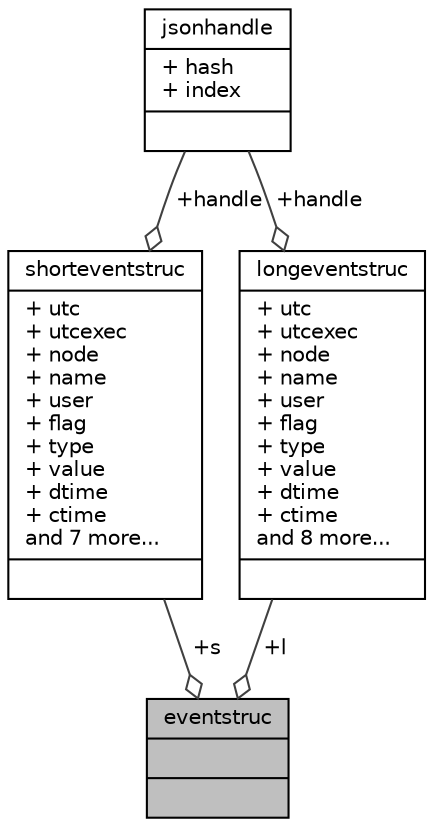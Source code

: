 digraph "eventstruc"
{
 // INTERACTIVE_SVG=YES
  edge [fontname="Helvetica",fontsize="10",labelfontname="Helvetica",labelfontsize="10"];
  node [fontname="Helvetica",fontsize="10",shape=record];
  Node1 [label="{eventstruc\n||}",height=0.2,width=0.4,color="black", fillcolor="grey75", style="filled", fontcolor="black"];
  Node2 -> Node1 [color="grey25",fontsize="10",style="solid",label=" +s" ,arrowhead="odiamond",fontname="Helvetica"];
  Node2 [label="{shorteventstruc\n|+ utc\l+ utcexec\l+ node\l+ name\l+ user\l+ flag\l+ type\l+ value\l+ dtime\l+ ctime\land 7 more...\l|}",height=0.2,width=0.4,color="black", fillcolor="white", style="filled",URL="$structshorteventstruc.html",tooltip="Shortened COSMOS Event structure. "];
  Node3 -> Node2 [color="grey25",fontsize="10",style="solid",label=" +handle" ,arrowhead="odiamond",fontname="Helvetica"];
  Node3 [label="{jsonhandle\n|+ hash\l+ index\l|}",height=0.2,width=0.4,color="black", fillcolor="white", style="filled",URL="$structjsonhandle.html",tooltip="JSON handle. "];
  Node4 -> Node1 [color="grey25",fontsize="10",style="solid",label=" +l" ,arrowhead="odiamond",fontname="Helvetica"];
  Node4 [label="{longeventstruc\n|+ utc\l+ utcexec\l+ node\l+ name\l+ user\l+ flag\l+ type\l+ value\l+ dtime\l+ ctime\land 8 more...\l|}",height=0.2,width=0.4,color="black", fillcolor="white", style="filled",URL="$structlongeventstruc.html",tooltip="Long COSMOS Event structure. "];
  Node3 -> Node4 [color="grey25",fontsize="10",style="solid",label=" +handle" ,arrowhead="odiamond",fontname="Helvetica"];
}

